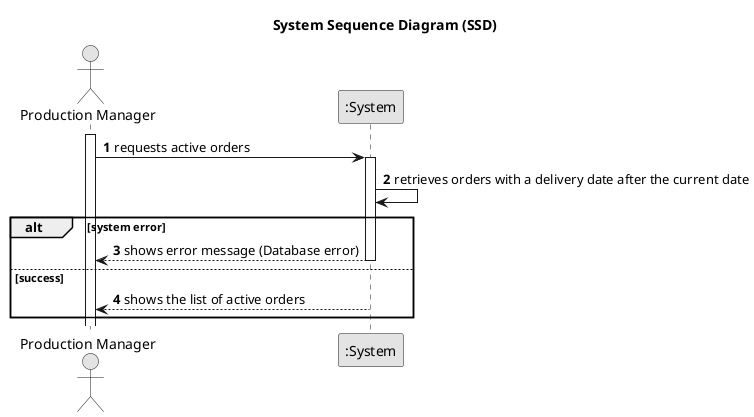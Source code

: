 @startuml
skinparam monochrome true
skinparam packageStyle rectangle
skinparam shadowing false

title System Sequence Diagram (SSD)

autonumber

actor "Production Manager" as PM
participant ":System" as System

activate PM

    PM -> System : requests active orders
    activate System

    System -> System : retrieves orders with a delivery date after the current date

    alt system error
        System --> PM : shows error message (Database error)
        deactivate System
    else success
        System --> PM : shows the list of active orders
        deactivate System
    end

@enduml
